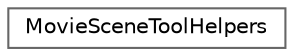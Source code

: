 digraph "Graphical Class Hierarchy"
{
 // INTERACTIVE_SVG=YES
 // LATEX_PDF_SIZE
  bgcolor="transparent";
  edge [fontname=Helvetica,fontsize=10,labelfontname=Helvetica,labelfontsize=10];
  node [fontname=Helvetica,fontsize=10,shape=box,height=0.2,width=0.4];
  rankdir="LR";
  Node0 [id="Node000000",label="MovieSceneToolHelpers",height=0.2,width=0.4,color="grey40", fillcolor="white", style="filled",URL="$d9/d4a/classMovieSceneToolHelpers.html",tooltip=" "];
}
